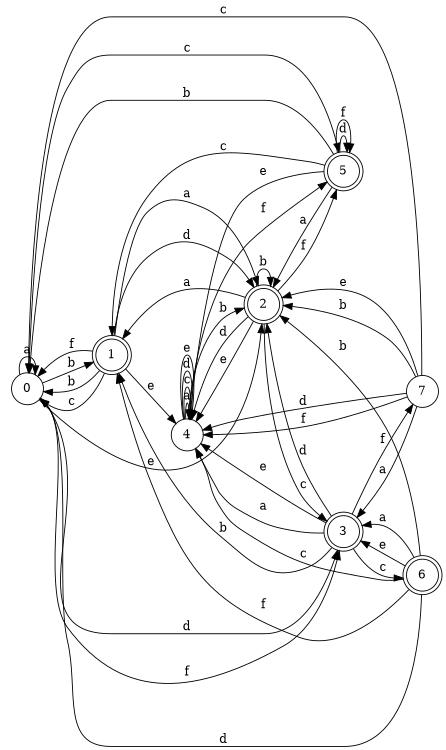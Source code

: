 digraph n7_2 {
__start0 [label="" shape="none"];

rankdir=LR;
size="8,5";

s0 [style="filled", color="black", fillcolor="white" shape="circle", label="0"];
s1 [style="rounded,filled", color="black", fillcolor="white" shape="doublecircle", label="1"];
s2 [style="rounded,filled", color="black", fillcolor="white" shape="doublecircle", label="2"];
s3 [style="rounded,filled", color="black", fillcolor="white" shape="doublecircle", label="3"];
s4 [style="filled", color="black", fillcolor="white" shape="circle", label="4"];
s5 [style="rounded,filled", color="black", fillcolor="white" shape="doublecircle", label="5"];
s6 [style="rounded,filled", color="black", fillcolor="white" shape="doublecircle", label="6"];
s7 [style="filled", color="black", fillcolor="white" shape="circle", label="7"];
s0 -> s0 [label="a"];
s0 -> s1 [label="b"];
s0 -> s5 [label="c"];
s0 -> s3 [label="d"];
s0 -> s2 [label="e"];
s0 -> s3 [label="f"];
s1 -> s2 [label="a"];
s1 -> s0 [label="b"];
s1 -> s0 [label="c"];
s1 -> s2 [label="d"];
s1 -> s4 [label="e"];
s1 -> s0 [label="f"];
s2 -> s1 [label="a"];
s2 -> s2 [label="b"];
s2 -> s3 [label="c"];
s2 -> s4 [label="d"];
s2 -> s4 [label="e"];
s2 -> s5 [label="f"];
s3 -> s4 [label="a"];
s3 -> s1 [label="b"];
s3 -> s6 [label="c"];
s3 -> s2 [label="d"];
s3 -> s4 [label="e"];
s3 -> s7 [label="f"];
s4 -> s4 [label="a"];
s4 -> s2 [label="b"];
s4 -> s4 [label="c"];
s4 -> s4 [label="d"];
s4 -> s4 [label="e"];
s4 -> s5 [label="f"];
s5 -> s2 [label="a"];
s5 -> s0 [label="b"];
s5 -> s1 [label="c"];
s5 -> s5 [label="d"];
s5 -> s4 [label="e"];
s5 -> s5 [label="f"];
s6 -> s3 [label="a"];
s6 -> s2 [label="b"];
s6 -> s4 [label="c"];
s6 -> s0 [label="d"];
s6 -> s3 [label="e"];
s6 -> s1 [label="f"];
s7 -> s3 [label="a"];
s7 -> s2 [label="b"];
s7 -> s0 [label="c"];
s7 -> s4 [label="d"];
s7 -> s2 [label="e"];
s7 -> s4 [label="f"];

}
